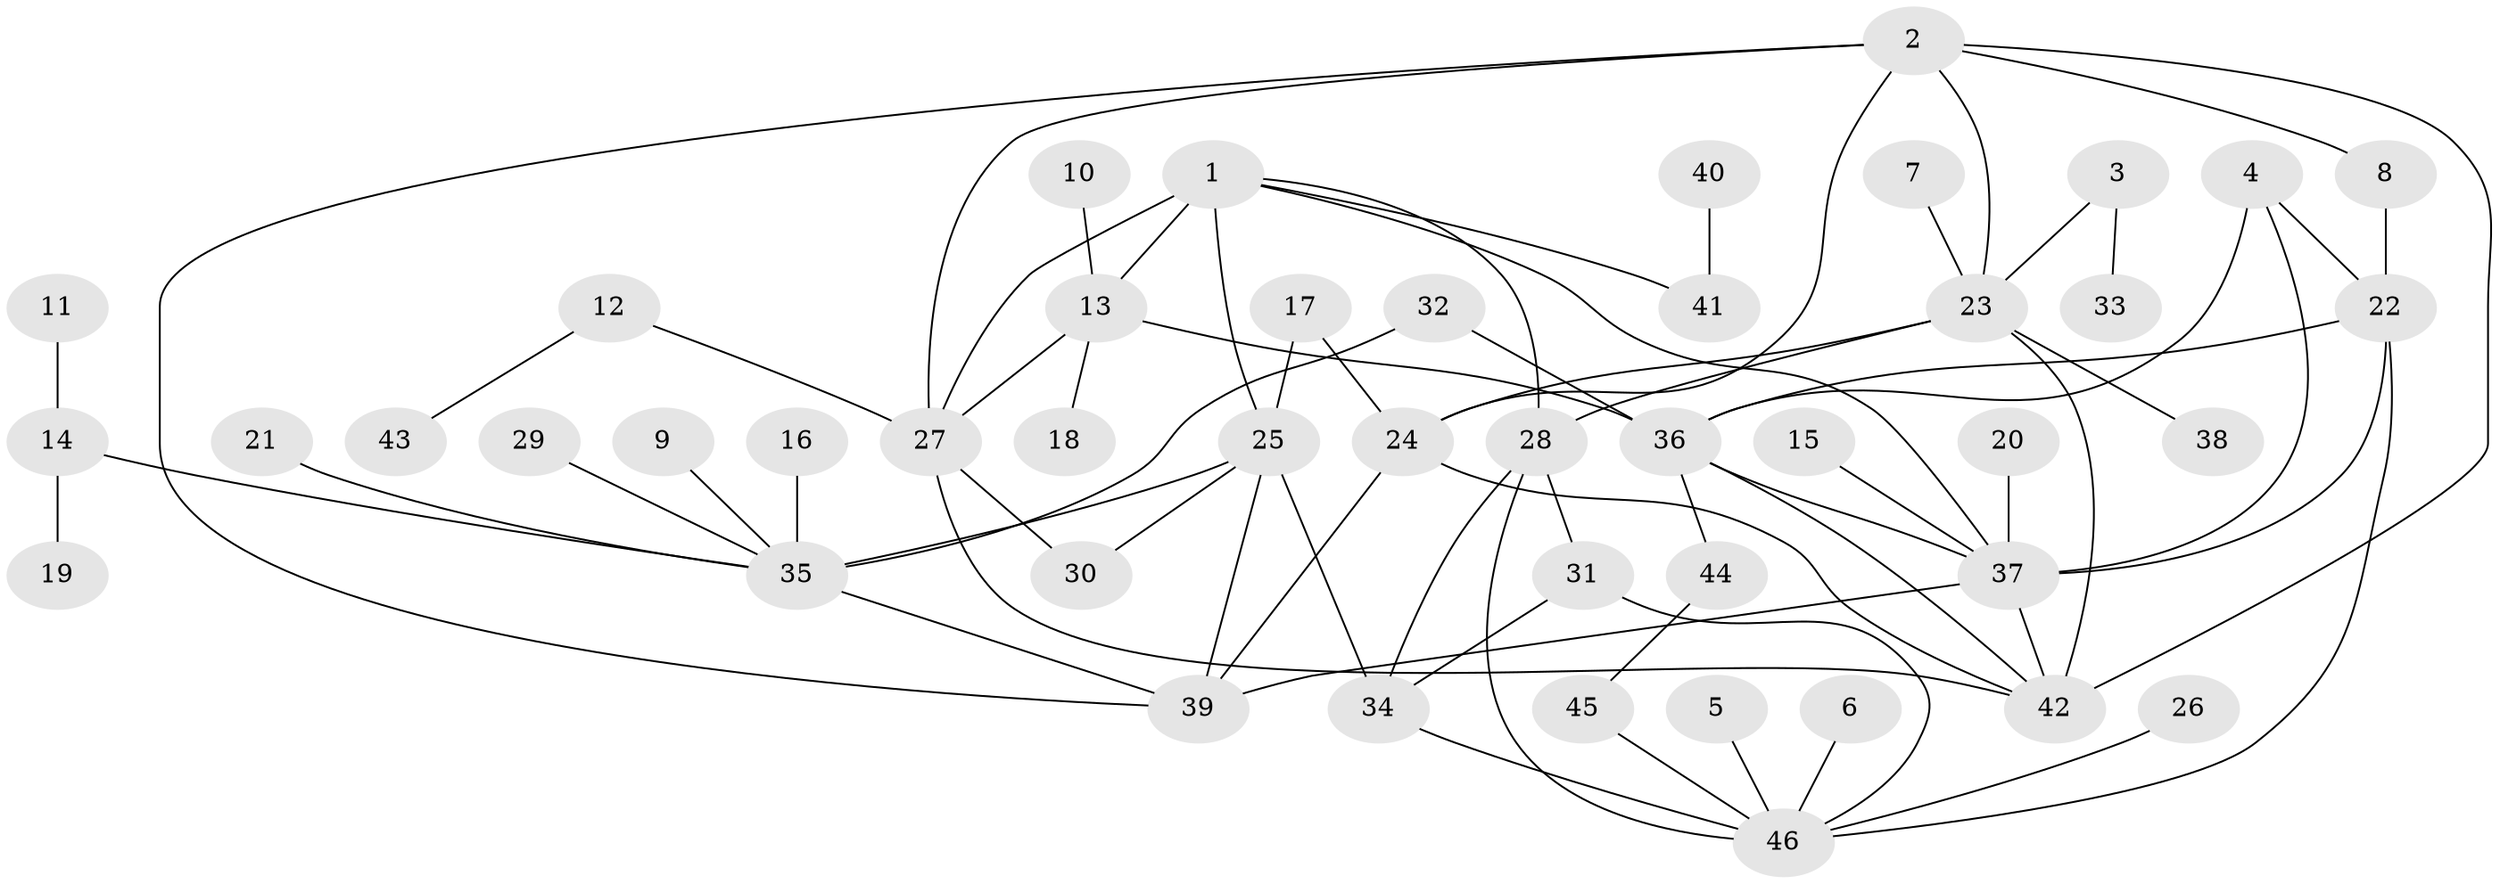 // original degree distribution, {8: 0.021739130434782608, 9: 0.043478260869565216, 4: 0.05434782608695652, 7: 0.03260869565217391, 6: 0.043478260869565216, 5: 0.03260869565217391, 10: 0.010869565217391304, 11: 0.010869565217391304, 2: 0.1956521739130435, 1: 0.5217391304347826, 3: 0.03260869565217391}
// Generated by graph-tools (version 1.1) at 2025/02/03/09/25 03:02:47]
// undirected, 46 vertices, 71 edges
graph export_dot {
graph [start="1"]
  node [color=gray90,style=filled];
  1;
  2;
  3;
  4;
  5;
  6;
  7;
  8;
  9;
  10;
  11;
  12;
  13;
  14;
  15;
  16;
  17;
  18;
  19;
  20;
  21;
  22;
  23;
  24;
  25;
  26;
  27;
  28;
  29;
  30;
  31;
  32;
  33;
  34;
  35;
  36;
  37;
  38;
  39;
  40;
  41;
  42;
  43;
  44;
  45;
  46;
  1 -- 13 [weight=2.0];
  1 -- 25 [weight=1.0];
  1 -- 27 [weight=1.0];
  1 -- 28 [weight=1.0];
  1 -- 37 [weight=1.0];
  1 -- 41 [weight=1.0];
  2 -- 8 [weight=1.0];
  2 -- 23 [weight=1.0];
  2 -- 24 [weight=1.0];
  2 -- 27 [weight=1.0];
  2 -- 39 [weight=1.0];
  2 -- 42 [weight=1.0];
  3 -- 23 [weight=1.0];
  3 -- 33 [weight=1.0];
  4 -- 22 [weight=1.0];
  4 -- 36 [weight=1.0];
  4 -- 37 [weight=1.0];
  5 -- 46 [weight=1.0];
  6 -- 46 [weight=1.0];
  7 -- 23 [weight=1.0];
  8 -- 22 [weight=1.0];
  9 -- 35 [weight=1.0];
  10 -- 13 [weight=1.0];
  11 -- 14 [weight=1.0];
  12 -- 27 [weight=1.0];
  12 -- 43 [weight=1.0];
  13 -- 18 [weight=1.0];
  13 -- 27 [weight=2.0];
  13 -- 36 [weight=1.0];
  14 -- 19 [weight=1.0];
  14 -- 35 [weight=1.0];
  15 -- 37 [weight=1.0];
  16 -- 35 [weight=1.0];
  17 -- 24 [weight=1.0];
  17 -- 25 [weight=1.0];
  20 -- 37 [weight=1.0];
  21 -- 35 [weight=1.0];
  22 -- 36 [weight=1.0];
  22 -- 37 [weight=2.0];
  22 -- 46 [weight=1.0];
  23 -- 24 [weight=1.0];
  23 -- 28 [weight=1.0];
  23 -- 38 [weight=1.0];
  23 -- 42 [weight=1.0];
  24 -- 39 [weight=1.0];
  24 -- 42 [weight=1.0];
  25 -- 30 [weight=1.0];
  25 -- 34 [weight=2.0];
  25 -- 35 [weight=1.0];
  25 -- 39 [weight=2.0];
  26 -- 46 [weight=1.0];
  27 -- 30 [weight=1.0];
  27 -- 42 [weight=1.0];
  28 -- 31 [weight=1.0];
  28 -- 34 [weight=1.0];
  28 -- 46 [weight=1.0];
  29 -- 35 [weight=1.0];
  31 -- 34 [weight=1.0];
  31 -- 46 [weight=1.0];
  32 -- 35 [weight=1.0];
  32 -- 36 [weight=1.0];
  34 -- 46 [weight=1.0];
  35 -- 39 [weight=2.0];
  36 -- 37 [weight=1.0];
  36 -- 42 [weight=1.0];
  36 -- 44 [weight=1.0];
  37 -- 39 [weight=1.0];
  37 -- 42 [weight=1.0];
  40 -- 41 [weight=1.0];
  44 -- 45 [weight=1.0];
  45 -- 46 [weight=1.0];
}
